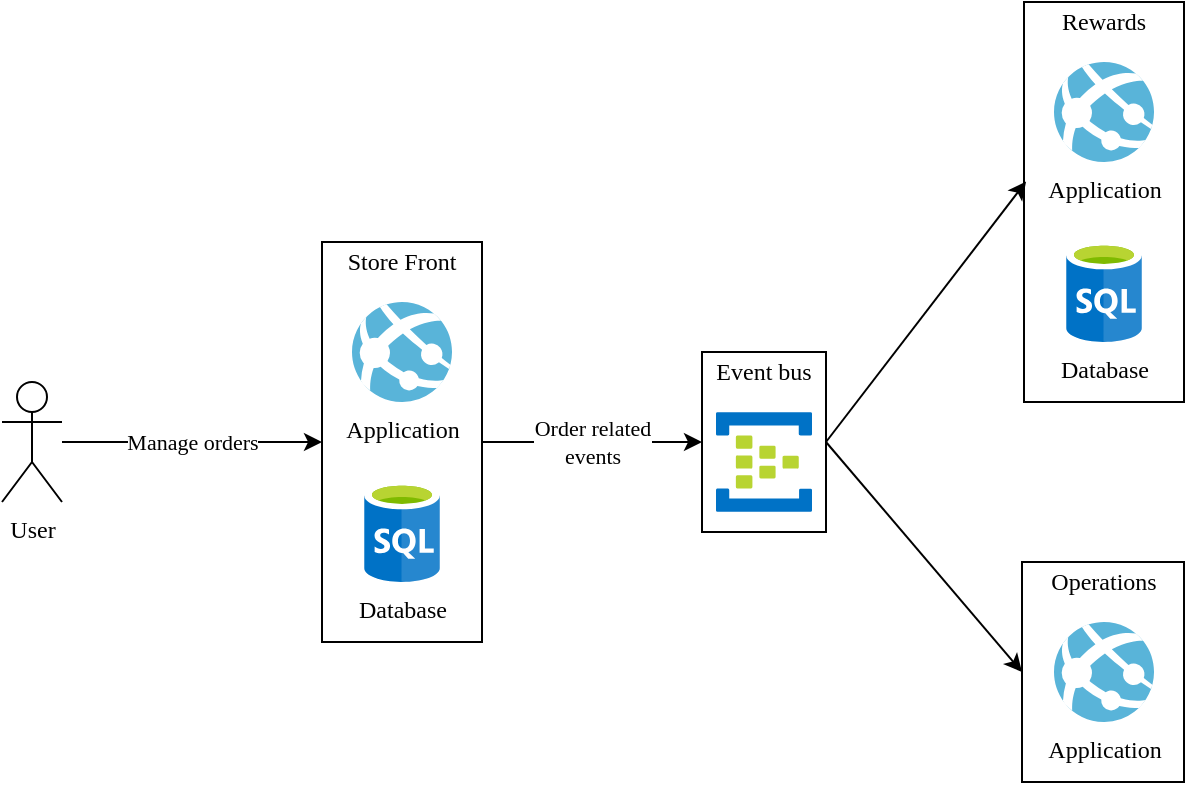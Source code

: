 <mxfile version="14.5.1" type="device"><diagram id="WI9T0HZ2pTsCkuznbFz-" name="Page-1"><mxGraphModel dx="1185" dy="685" grid="1" gridSize="10" guides="1" tooltips="1" connect="1" arrows="1" fold="1" page="1" pageScale="1" pageWidth="827" pageHeight="1169" math="0" shadow="0"><root><mxCell id="0"/><mxCell id="1" parent="0"/><mxCell id="G2poELeNlCYIleaL0v59-15" value="" style="group" vertex="1" connectable="0" parent="1"><mxGeometry x="230" y="280" width="80" height="200" as="geometry"/></mxCell><mxCell id="G2poELeNlCYIleaL0v59-9" value="" style="rounded=0;whiteSpace=wrap;html=1;fontFamily=Ubuntu;" vertex="1" parent="G2poELeNlCYIleaL0v59-15"><mxGeometry width="80" height="200" as="geometry"/></mxCell><mxCell id="G2poELeNlCYIleaL0v59-1" value="Database" style="aspect=fixed;html=1;points=[];align=center;image;fontSize=12;image=img/lib/mscae/SQL_Database_generic.svg;fontFamily=Ubuntu;" vertex="1" parent="G2poELeNlCYIleaL0v59-15"><mxGeometry x="21" y="120" width="38" height="50" as="geometry"/></mxCell><mxCell id="G2poELeNlCYIleaL0v59-3" value="Application" style="aspect=fixed;html=1;points=[];align=center;image;fontSize=12;image=img/lib/mscae/App_Services.svg;fontFamily=Ubuntu;" vertex="1" parent="G2poELeNlCYIleaL0v59-15"><mxGeometry x="15" y="30" width="50" height="50" as="geometry"/></mxCell><mxCell id="G2poELeNlCYIleaL0v59-10" value="Store Front" style="text;html=1;strokeColor=none;fillColor=none;align=center;verticalAlign=middle;whiteSpace=wrap;rounded=0;fontFamily=Ubuntu;" vertex="1" parent="G2poELeNlCYIleaL0v59-15"><mxGeometry width="80" height="20" as="geometry"/></mxCell><mxCell id="G2poELeNlCYIleaL0v59-16" value="" style="group" vertex="1" connectable="0" parent="1"><mxGeometry x="581" y="160" width="80" height="200" as="geometry"/></mxCell><mxCell id="G2poELeNlCYIleaL0v59-11" value="" style="rounded=0;whiteSpace=wrap;html=1;fontFamily=Ubuntu;" vertex="1" parent="G2poELeNlCYIleaL0v59-16"><mxGeometry width="80" height="200" as="geometry"/></mxCell><mxCell id="G2poELeNlCYIleaL0v59-12" value="Database" style="aspect=fixed;html=1;points=[];align=center;image;fontSize=12;image=img/lib/mscae/SQL_Database_generic.svg;fontFamily=Ubuntu;" vertex="1" parent="G2poELeNlCYIleaL0v59-16"><mxGeometry x="21" y="120" width="38" height="50" as="geometry"/></mxCell><mxCell id="G2poELeNlCYIleaL0v59-13" value="Application" style="aspect=fixed;html=1;points=[];align=center;image;fontSize=12;image=img/lib/mscae/App_Services.svg;fontFamily=Ubuntu;" vertex="1" parent="G2poELeNlCYIleaL0v59-16"><mxGeometry x="15" y="30" width="50" height="50" as="geometry"/></mxCell><mxCell id="G2poELeNlCYIleaL0v59-14" value="Rewards" style="text;html=1;strokeColor=none;fillColor=none;align=center;verticalAlign=middle;whiteSpace=wrap;rounded=0;fontFamily=Ubuntu;" vertex="1" parent="G2poELeNlCYIleaL0v59-16"><mxGeometry width="80" height="20" as="geometry"/></mxCell><mxCell id="G2poELeNlCYIleaL0v59-24" value="" style="group" vertex="1" connectable="0" parent="1"><mxGeometry x="580" y="440" width="81" height="110" as="geometry"/></mxCell><mxCell id="G2poELeNlCYIleaL0v59-22" value="" style="rounded=0;whiteSpace=wrap;html=1;fontFamily=Ubuntu;" vertex="1" parent="G2poELeNlCYIleaL0v59-24"><mxGeometry width="81" height="110" as="geometry"/></mxCell><mxCell id="G2poELeNlCYIleaL0v59-5" value="Application&lt;br&gt;" style="aspect=fixed;html=1;points=[];align=center;image;fontSize=12;image=img/lib/mscae/App_Services.svg;fontFamily=Ubuntu;" vertex="1" parent="G2poELeNlCYIleaL0v59-24"><mxGeometry x="16" y="30" width="50" height="50" as="geometry"/></mxCell><mxCell id="G2poELeNlCYIleaL0v59-23" value="Operations" style="text;html=1;strokeColor=none;fillColor=none;align=center;verticalAlign=middle;whiteSpace=wrap;rounded=0;fontFamily=Ubuntu;" vertex="1" parent="G2poELeNlCYIleaL0v59-24"><mxGeometry x="1" width="80" height="20" as="geometry"/></mxCell><mxCell id="G2poELeNlCYIleaL0v59-27" value="" style="endArrow=classic;html=1;fontFamily=Ubuntu;entryX=0;entryY=0.5;entryDx=0;entryDy=0;exitX=1;exitY=0.5;exitDx=0;exitDy=0;" edge="1" parent="1" source="G2poELeNlCYIleaL0v59-28" target="G2poELeNlCYIleaL0v59-22"><mxGeometry width="50" height="50" relative="1" as="geometry"><mxPoint x="500" y="480" as="sourcePoint"/><mxPoint x="580" y="560" as="targetPoint"/></mxGeometry></mxCell><mxCell id="G2poELeNlCYIleaL0v59-30" value="" style="group" vertex="1" connectable="0" parent="1"><mxGeometry x="420" y="335" width="62" height="90" as="geometry"/></mxCell><mxCell id="G2poELeNlCYIleaL0v59-28" value="" style="rounded=0;whiteSpace=wrap;html=1;fontFamily=Ubuntu;" vertex="1" parent="G2poELeNlCYIleaL0v59-30"><mxGeometry width="62" height="90" as="geometry"/></mxCell><mxCell id="G2poELeNlCYIleaL0v59-8" value="" style="aspect=fixed;html=1;points=[];align=center;image;fontSize=12;image=img/lib/mscae/Event_Hubs.svg;fontFamily=Ubuntu;" vertex="1" parent="G2poELeNlCYIleaL0v59-30"><mxGeometry x="7" y="30" width="48" height="50" as="geometry"/></mxCell><mxCell id="G2poELeNlCYIleaL0v59-29" value="Event bus" style="text;html=1;strokeColor=none;fillColor=none;align=center;verticalAlign=middle;whiteSpace=wrap;rounded=0;fontFamily=Ubuntu;" vertex="1" parent="G2poELeNlCYIleaL0v59-30"><mxGeometry width="62" height="20" as="geometry"/></mxCell><mxCell id="G2poELeNlCYIleaL0v59-31" value="Order related&lt;br&gt;events" style="endArrow=classic;html=1;fontFamily=Ubuntu;exitX=1;exitY=0.5;exitDx=0;exitDy=0;entryX=0;entryY=0.5;entryDx=0;entryDy=0;" edge="1" parent="1" source="G2poELeNlCYIleaL0v59-9" target="G2poELeNlCYIleaL0v59-28"><mxGeometry width="50" height="50" relative="1" as="geometry"><mxPoint x="300" y="220" as="sourcePoint"/><mxPoint x="350" y="170" as="targetPoint"/></mxGeometry></mxCell><mxCell id="G2poELeNlCYIleaL0v59-32" value="" style="endArrow=classic;html=1;fontFamily=Ubuntu;exitX=1;exitY=0.5;exitDx=0;exitDy=0;entryX=0.013;entryY=0.449;entryDx=0;entryDy=0;entryPerimeter=0;" edge="1" parent="1" source="G2poELeNlCYIleaL0v59-28" target="G2poELeNlCYIleaL0v59-11"><mxGeometry width="50" height="50" relative="1" as="geometry"><mxPoint x="490" y="220" as="sourcePoint"/><mxPoint x="540" y="170" as="targetPoint"/></mxGeometry></mxCell><mxCell id="G2poELeNlCYIleaL0v59-33" value="User" style="shape=umlActor;verticalLabelPosition=bottom;verticalAlign=top;html=1;outlineConnect=0;fontFamily=Ubuntu;" vertex="1" parent="1"><mxGeometry x="70" y="350" width="30" height="60" as="geometry"/></mxCell><mxCell id="G2poELeNlCYIleaL0v59-34" value="Manage orders" style="endArrow=classic;html=1;fontFamily=Ubuntu;entryX=0;entryY=0.5;entryDx=0;entryDy=0;" edge="1" parent="1" source="G2poELeNlCYIleaL0v59-33" target="G2poELeNlCYIleaL0v59-9"><mxGeometry width="50" height="50" relative="1" as="geometry"><mxPoint x="150" y="420" as="sourcePoint"/><mxPoint x="200" y="370" as="targetPoint"/></mxGeometry></mxCell></root></mxGraphModel></diagram></mxfile>